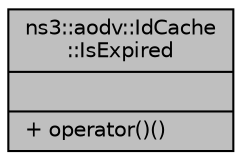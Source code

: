 digraph "ns3::aodv::IdCache::IsExpired"
{
  edge [fontname="Helvetica",fontsize="10",labelfontname="Helvetica",labelfontsize="10"];
  node [fontname="Helvetica",fontsize="10",shape=record];
  Node1 [label="{ns3::aodv::IdCache\l::IsExpired\n||+ operator()()\l}",height=0.2,width=0.4,color="black", fillcolor="grey75", style="filled", fontcolor="black"];
}
